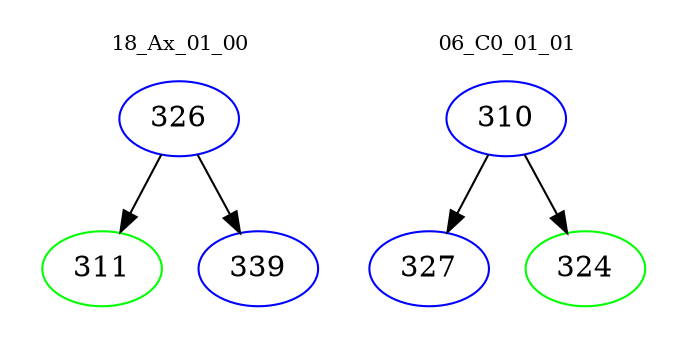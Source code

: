digraph{
subgraph cluster_0 {
color = white
label = "18_Ax_01_00";
fontsize=10;
T0_326 [label="326", color="blue"]
T0_326 -> T0_311 [color="black"]
T0_311 [label="311", color="green"]
T0_326 -> T0_339 [color="black"]
T0_339 [label="339", color="blue"]
}
subgraph cluster_1 {
color = white
label = "06_C0_01_01";
fontsize=10;
T1_310 [label="310", color="blue"]
T1_310 -> T1_327 [color="black"]
T1_327 [label="327", color="blue"]
T1_310 -> T1_324 [color="black"]
T1_324 [label="324", color="green"]
}
}
